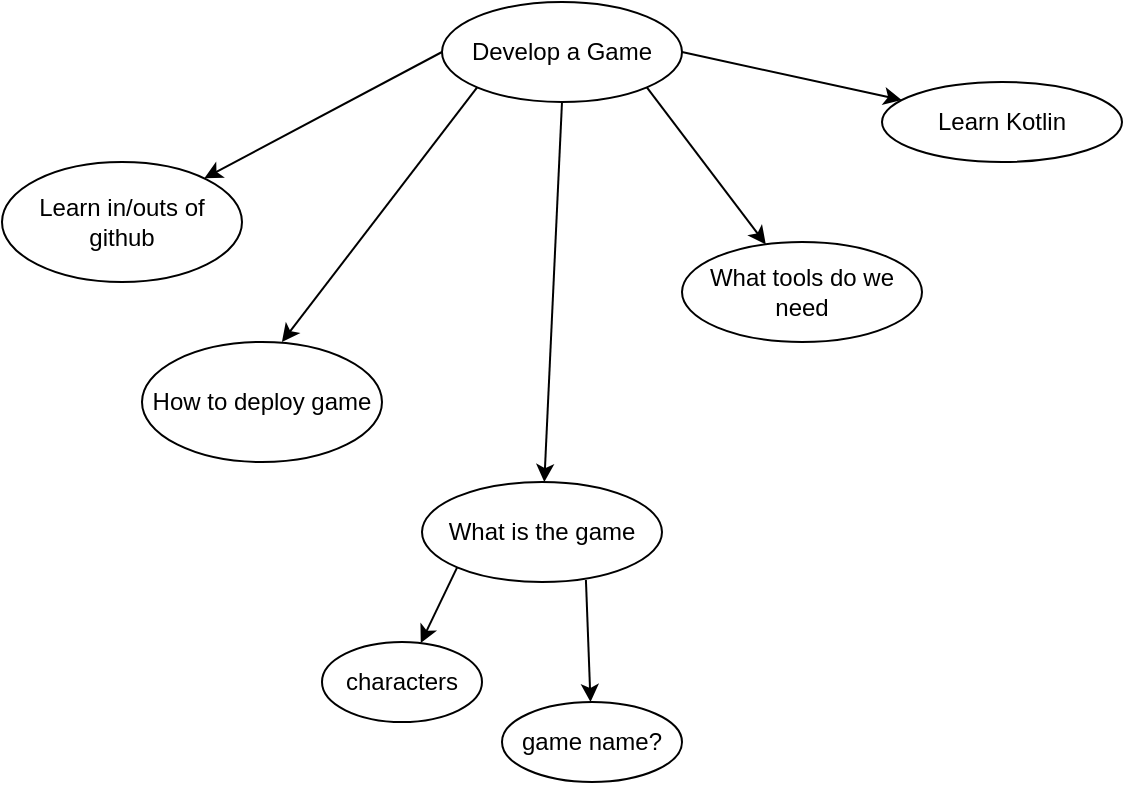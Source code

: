 <mxfile version="13.8.1" type="github"><diagram id="LQlHrmRZi087rSzwUS9f" name="Page-1"><mxGraphModel dx="1422" dy="773" grid="1" gridSize="10" guides="1" tooltips="1" connect="1" arrows="1" fold="1" page="1" pageScale="1" pageWidth="850" pageHeight="1100" background="none" math="0" shadow="0"><root><mxCell id="0"/><mxCell id="1" parent="0"/><mxCell id="A_EFe26jHxkVhjVEouuX-1" value="&lt;div&gt;Develop a Game&lt;/div&gt;" style="ellipse;whiteSpace=wrap;html=1;" vertex="1" parent="1"><mxGeometry x="330" y="20" width="120" height="50" as="geometry"/></mxCell><mxCell id="A_EFe26jHxkVhjVEouuX-2" value="" style="endArrow=classic;html=1;exitX=0;exitY=0.5;exitDx=0;exitDy=0;" edge="1" parent="1" source="A_EFe26jHxkVhjVEouuX-1" target="A_EFe26jHxkVhjVEouuX-3"><mxGeometry width="50" height="50" relative="1" as="geometry"><mxPoint x="320" y="70" as="sourcePoint"/><mxPoint x="260" y="180" as="targetPoint"/></mxGeometry></mxCell><mxCell id="A_EFe26jHxkVhjVEouuX-3" value="Learn in/outs of github" style="ellipse;whiteSpace=wrap;html=1;" vertex="1" parent="1"><mxGeometry x="110" y="100" width="120" height="60" as="geometry"/></mxCell><mxCell id="A_EFe26jHxkVhjVEouuX-4" value="" style="endArrow=classic;html=1;exitX=0;exitY=1;exitDx=0;exitDy=0;entryX=0.583;entryY=0;entryDx=0;entryDy=0;entryPerimeter=0;" edge="1" parent="1" source="A_EFe26jHxkVhjVEouuX-1" target="A_EFe26jHxkVhjVEouuX-5"><mxGeometry width="50" height="50" relative="1" as="geometry"><mxPoint x="330" y="120" as="sourcePoint"/><mxPoint x="340" y="190" as="targetPoint"/></mxGeometry></mxCell><mxCell id="A_EFe26jHxkVhjVEouuX-5" value="How to deploy game" style="ellipse;whiteSpace=wrap;html=1;" vertex="1" parent="1"><mxGeometry x="180" y="190" width="120" height="60" as="geometry"/></mxCell><mxCell id="A_EFe26jHxkVhjVEouuX-6" value="" style="endArrow=classic;html=1;exitX=0.5;exitY=1;exitDx=0;exitDy=0;" edge="1" parent="1" source="A_EFe26jHxkVhjVEouuX-1" target="A_EFe26jHxkVhjVEouuX-7"><mxGeometry width="50" height="50" relative="1" as="geometry"><mxPoint x="400" y="420" as="sourcePoint"/><mxPoint x="420" y="270" as="targetPoint"/></mxGeometry></mxCell><mxCell id="A_EFe26jHxkVhjVEouuX-7" value="What is the game" style="ellipse;whiteSpace=wrap;html=1;" vertex="1" parent="1"><mxGeometry x="320" y="260" width="120" height="50" as="geometry"/></mxCell><mxCell id="A_EFe26jHxkVhjVEouuX-8" value="" style="endArrow=classic;html=1;exitX=1;exitY=1;exitDx=0;exitDy=0;" edge="1" parent="1" source="A_EFe26jHxkVhjVEouuX-1" target="A_EFe26jHxkVhjVEouuX-9"><mxGeometry width="50" height="50" relative="1" as="geometry"><mxPoint x="400" y="420" as="sourcePoint"/><mxPoint x="470" y="170" as="targetPoint"/></mxGeometry></mxCell><mxCell id="A_EFe26jHxkVhjVEouuX-9" value="What tools do we need" style="ellipse;whiteSpace=wrap;html=1;" vertex="1" parent="1"><mxGeometry x="450" y="140" width="120" height="50" as="geometry"/></mxCell><mxCell id="A_EFe26jHxkVhjVEouuX-10" value="" style="endArrow=classic;html=1;exitX=1;exitY=0.5;exitDx=0;exitDy=0;" edge="1" parent="1" source="A_EFe26jHxkVhjVEouuX-1" target="A_EFe26jHxkVhjVEouuX-11"><mxGeometry width="50" height="50" relative="1" as="geometry"><mxPoint x="400" y="420" as="sourcePoint"/><mxPoint x="590" y="170" as="targetPoint"/></mxGeometry></mxCell><mxCell id="A_EFe26jHxkVhjVEouuX-11" value="&lt;div&gt;Learn Kotlin&lt;/div&gt;" style="ellipse;whiteSpace=wrap;html=1;" vertex="1" parent="1"><mxGeometry x="550" y="60" width="120" height="40" as="geometry"/></mxCell><mxCell id="A_EFe26jHxkVhjVEouuX-12" value="" style="endArrow=classic;html=1;exitX=0.683;exitY=0.98;exitDx=0;exitDy=0;exitPerimeter=0;" edge="1" parent="1" source="A_EFe26jHxkVhjVEouuX-7" target="A_EFe26jHxkVhjVEouuX-13"><mxGeometry width="50" height="50" relative="1" as="geometry"><mxPoint x="400" y="420" as="sourcePoint"/><mxPoint x="450" y="370" as="targetPoint"/></mxGeometry></mxCell><mxCell id="A_EFe26jHxkVhjVEouuX-13" value="game name?" style="ellipse;whiteSpace=wrap;html=1;" vertex="1" parent="1"><mxGeometry x="360" y="370" width="90" height="40" as="geometry"/></mxCell><mxCell id="A_EFe26jHxkVhjVEouuX-14" value="" style="endArrow=classic;html=1;exitX=0;exitY=1;exitDx=0;exitDy=0;" edge="1" parent="1" source="A_EFe26jHxkVhjVEouuX-7" target="A_EFe26jHxkVhjVEouuX-15"><mxGeometry width="50" height="50" relative="1" as="geometry"><mxPoint x="400" y="420" as="sourcePoint"/><mxPoint x="330" y="380" as="targetPoint"/></mxGeometry></mxCell><mxCell id="A_EFe26jHxkVhjVEouuX-15" value="characters" style="ellipse;whiteSpace=wrap;html=1;" vertex="1" parent="1"><mxGeometry x="270" y="340" width="80" height="40" as="geometry"/></mxCell></root></mxGraphModel></diagram></mxfile>
